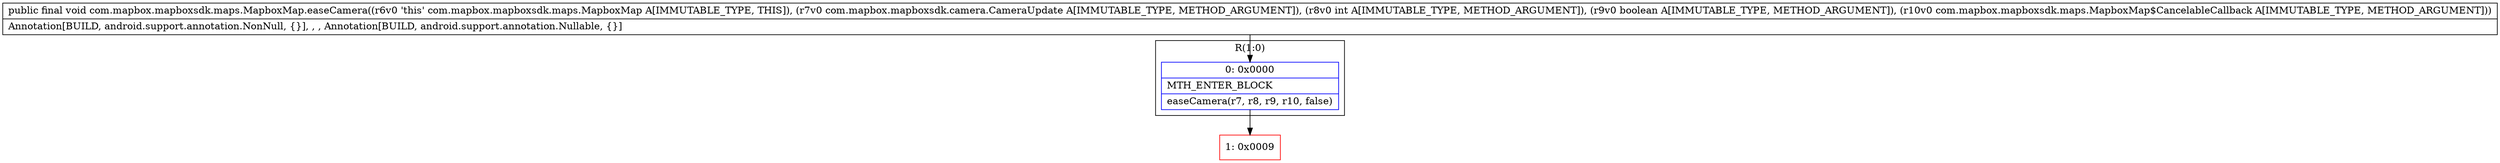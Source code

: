 digraph "CFG forcom.mapbox.mapboxsdk.maps.MapboxMap.easeCamera(Lcom\/mapbox\/mapboxsdk\/camera\/CameraUpdate;IZLcom\/mapbox\/mapboxsdk\/maps\/MapboxMap$CancelableCallback;)V" {
subgraph cluster_Region_285641752 {
label = "R(1:0)";
node [shape=record,color=blue];
Node_0 [shape=record,label="{0\:\ 0x0000|MTH_ENTER_BLOCK\l|easeCamera(r7, r8, r9, r10, false)\l}"];
}
Node_1 [shape=record,color=red,label="{1\:\ 0x0009}"];
MethodNode[shape=record,label="{public final void com.mapbox.mapboxsdk.maps.MapboxMap.easeCamera((r6v0 'this' com.mapbox.mapboxsdk.maps.MapboxMap A[IMMUTABLE_TYPE, THIS]), (r7v0 com.mapbox.mapboxsdk.camera.CameraUpdate A[IMMUTABLE_TYPE, METHOD_ARGUMENT]), (r8v0 int A[IMMUTABLE_TYPE, METHOD_ARGUMENT]), (r9v0 boolean A[IMMUTABLE_TYPE, METHOD_ARGUMENT]), (r10v0 com.mapbox.mapboxsdk.maps.MapboxMap$CancelableCallback A[IMMUTABLE_TYPE, METHOD_ARGUMENT]))  | Annotation[BUILD, android.support.annotation.NonNull, \{\}], , , Annotation[BUILD, android.support.annotation.Nullable, \{\}]\l}"];
MethodNode -> Node_0;
Node_0 -> Node_1;
}

